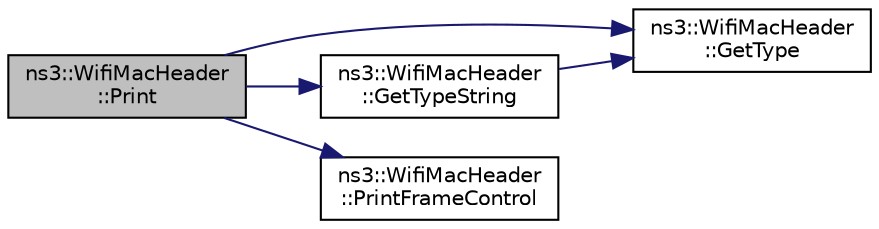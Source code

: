 digraph "ns3::WifiMacHeader::Print"
{
 // LATEX_PDF_SIZE
  edge [fontname="Helvetica",fontsize="10",labelfontname="Helvetica",labelfontsize="10"];
  node [fontname="Helvetica",fontsize="10",shape=record];
  rankdir="LR";
  Node1 [label="ns3::WifiMacHeader\l::Print",height=0.2,width=0.4,color="black", fillcolor="grey75", style="filled", fontcolor="black",tooltip=" "];
  Node1 -> Node2 [color="midnightblue",fontsize="10",style="solid",fontname="Helvetica"];
  Node2 [label="ns3::WifiMacHeader\l::GetType",height=0.2,width=0.4,color="black", fillcolor="white", style="filled",URL="$classns3_1_1_wifi_mac_header.html#ac602baa163798e5da4945338dd5ef9b5",tooltip="Return the type (enum WifiMacType)"];
  Node1 -> Node3 [color="midnightblue",fontsize="10",style="solid",fontname="Helvetica"];
  Node3 [label="ns3::WifiMacHeader\l::GetTypeString",height=0.2,width=0.4,color="black", fillcolor="white", style="filled",URL="$classns3_1_1_wifi_mac_header.html#a7c2f88bdefc903df253eef1e5b7bf2af",tooltip="Return a string corresponds to the header type."];
  Node3 -> Node2 [color="midnightblue",fontsize="10",style="solid",fontname="Helvetica"];
  Node1 -> Node4 [color="midnightblue",fontsize="10",style="solid",fontname="Helvetica"];
  Node4 [label="ns3::WifiMacHeader\l::PrintFrameControl",height=0.2,width=0.4,color="black", fillcolor="white", style="filled",URL="$classns3_1_1_wifi_mac_header.html#ab52387bc64bd8fbfa9eb766eb7dfe015",tooltip="Print the Frame Control field to the output stream."];
}

